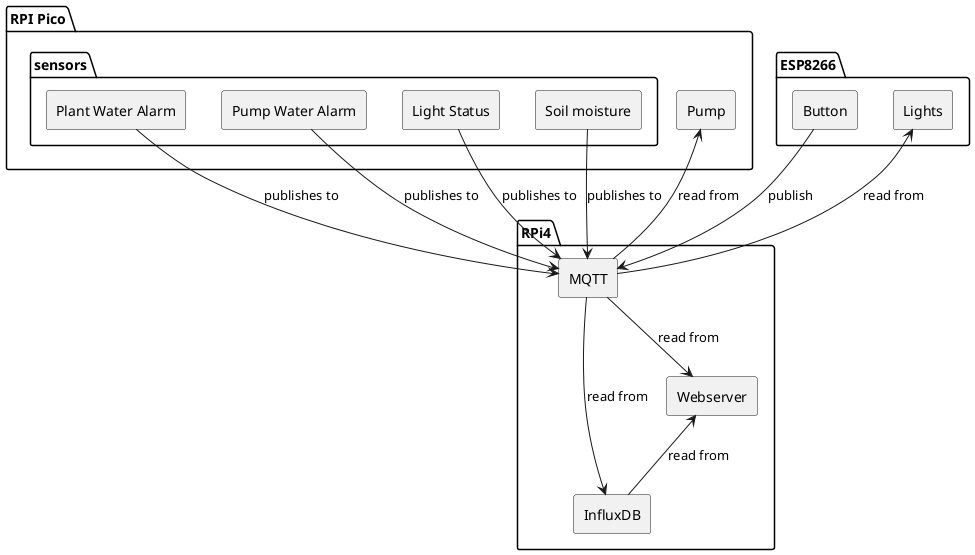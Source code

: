 @startuml
' Sensors
package "RPI Pico" as rpico {
  package sensors {
    rectangle "Plant Water Alarm" as plantwa
    rectangle "Pump Water Alarm" as pumpwa
    rectangle "Light Status" as ls
    rectangle "Soil moisture" as sm
  }
  ' Actuators 
  rectangle "Pump" as pump
}

package ESP8266 {
  ' Actuators
  rectangle "Button" as but
  rectangle "Lights" as lights
}

package RPi4 {

  'Message bus
  rectangle "MQTT" as mqtt



  rectangle "InfluxDB" as influx
  rectangle "Webserver" as web

}


'arrows
plantwa --> mqtt : "publishes to"
pumpwa --> mqtt : "publishes to"
ls --> mqtt : "publishes to"
sm --> mqtt : "publishes to"

mqtt --> influx : "read from"
mqtt --> web : "read from"

web <-- influx : "read from"

mqtt --> pump : "read from"
mqtt --> lights : "read from"
but --> mqtt : "publish"


@enduml

